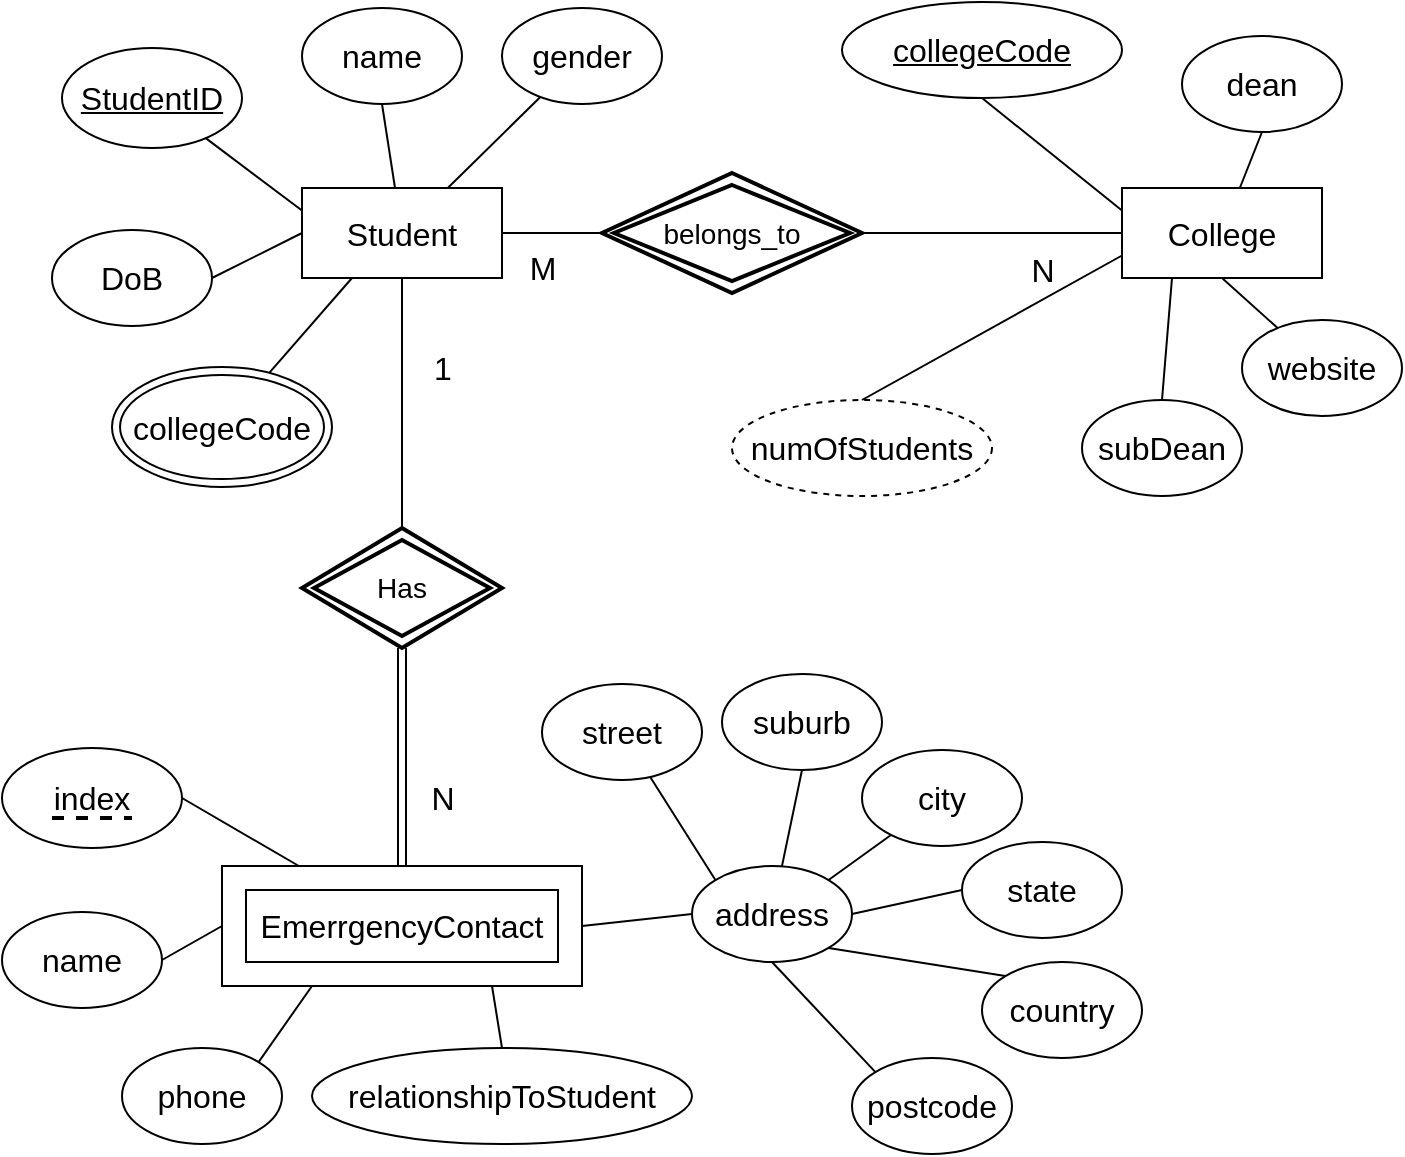 <mxfile version="11.0.1" type="github"><diagram id="aSjYvV64l0s3a1XlUMs0" name="Page-1"><mxGraphModel dx="1422" dy="715" grid="1" gridSize="10" guides="1" tooltips="1" connect="1" arrows="1" fold="1" page="1" pageScale="1" pageWidth="827" pageHeight="1169" math="0" shadow="0"><root><mxCell id="0"/><mxCell id="1" parent="0"/><mxCell id="Ht_IQJ_wpWLU4s3bUgkA-1" value="Student" style="rounded=0;whiteSpace=wrap;html=1;fontSize=16;" vertex="1" parent="1"><mxGeometry x="190" y="160" width="100" height="45" as="geometry"/></mxCell><mxCell id="Ht_IQJ_wpWLU4s3bUgkA-2" value="" style="endArrow=none;html=1;fontSize=16;" edge="1" parent="1" source="Ht_IQJ_wpWLU4s3bUgkA-3" target="Ht_IQJ_wpWLU4s3bUgkA-1"><mxGeometry width="50" height="50" relative="1" as="geometry"><mxPoint x="522" y="400" as="sourcePoint"/><mxPoint x="580" y="390" as="targetPoint"/></mxGeometry></mxCell><mxCell id="Ht_IQJ_wpWLU4s3bUgkA-10" value="1" style="text;html=1;resizable=0;points=[];align=center;verticalAlign=middle;labelBackgroundColor=#ffffff;fontSize=16;" vertex="1" connectable="0" parent="Ht_IQJ_wpWLU4s3bUgkA-2"><mxGeometry x="0.568" y="2" relative="1" as="geometry"><mxPoint x="22" y="18" as="offset"/></mxGeometry></mxCell><mxCell id="Ht_IQJ_wpWLU4s3bUgkA-3" value="Has" style="shape=rhombus;double=1;strokeWidth=2;fontSize=15;perimeter=rhombusPerimeter;whiteSpace=wrap;html=1;align=center;fontSize=14;" vertex="1" parent="1"><mxGeometry x="190" y="330" width="100" height="60" as="geometry"/></mxCell><mxCell id="Ht_IQJ_wpWLU4s3bUgkA-6" value="EmerrgencyContact" style="shape=ext;strokeWidth=1;margin=10;double=1;whiteSpace=wrap;html=1;align=center;fontSize=16;verticalAlign=middle;spacing=0;autosize=0;recursiveResize=1;" vertex="1" parent="1"><mxGeometry x="150" y="499" width="180" height="60" as="geometry"/></mxCell><mxCell id="Ht_IQJ_wpWLU4s3bUgkA-9" value="" style="endArrow=none;html=1;entryX=0.5;entryY=1;entryDx=0;entryDy=0;shape=link;fontSize=16;" edge="1" parent="1" source="Ht_IQJ_wpWLU4s3bUgkA-6" target="Ht_IQJ_wpWLU4s3bUgkA-3"><mxGeometry width="50" height="50" relative="1" as="geometry"><mxPoint x="200" y="525" as="sourcePoint"/><mxPoint x="200" y="400" as="targetPoint"/></mxGeometry></mxCell><mxCell id="Ht_IQJ_wpWLU4s3bUgkA-11" value="N" style="text;html=1;resizable=0;points=[];align=center;verticalAlign=middle;labelBackgroundColor=#ffffff;fontSize=16;" vertex="1" connectable="0" parent="Ht_IQJ_wpWLU4s3bUgkA-9"><mxGeometry x="-0.267" relative="1" as="geometry"><mxPoint x="20" y="6" as="offset"/></mxGeometry></mxCell><mxCell id="Ht_IQJ_wpWLU4s3bUgkA-12" value="StudentID" style="ellipse;whiteSpace=wrap;html=1;strokeWidth=1;fontSize=16;fontStyle=4" vertex="1" parent="1"><mxGeometry x="70" y="90" width="90" height="50" as="geometry"/></mxCell><mxCell id="Ht_IQJ_wpWLU4s3bUgkA-13" value="name" style="ellipse;whiteSpace=wrap;html=1;strokeWidth=1;fontSize=16;fontStyle=0" vertex="1" parent="1"><mxGeometry x="190" y="70" width="80" height="48" as="geometry"/></mxCell><mxCell id="Ht_IQJ_wpWLU4s3bUgkA-14" value="gender" style="ellipse;whiteSpace=wrap;html=1;strokeWidth=1;fontSize=16;fontStyle=0" vertex="1" parent="1"><mxGeometry x="290" y="70" width="80" height="48" as="geometry"/></mxCell><mxCell id="Ht_IQJ_wpWLU4s3bUgkA-15" value="DoB" style="ellipse;whiteSpace=wrap;html=1;strokeWidth=1;fontSize=16;fontStyle=0" vertex="1" parent="1"><mxGeometry x="65" y="181" width="80" height="48" as="geometry"/></mxCell><mxCell id="Ht_IQJ_wpWLU4s3bUgkA-17" value="belongs_to" style="shape=rhombus;double=1;strokeWidth=2;fontSize=16;perimeter=rhombusPerimeter;whiteSpace=wrap;html=1;align=center;fontSize=14;" vertex="1" parent="1"><mxGeometry x="340" y="152.5" width="130" height="60" as="geometry"/></mxCell><mxCell id="Ht_IQJ_wpWLU4s3bUgkA-18" value="College" style="rounded=0;whiteSpace=wrap;html=1;fontSize=16;" vertex="1" parent="1"><mxGeometry x="600" y="160" width="100" height="45" as="geometry"/></mxCell><mxCell id="Ht_IQJ_wpWLU4s3bUgkA-19" value="" style="endArrow=none;html=1;fontSize=16;entryX=1;entryY=0.5;entryDx=0;entryDy=0;exitX=0;exitY=0.5;exitDx=0;exitDy=0;" edge="1" parent="1" source="Ht_IQJ_wpWLU4s3bUgkA-17" target="Ht_IQJ_wpWLU4s3bUgkA-1"><mxGeometry width="50" height="50" relative="1" as="geometry"><mxPoint x="510" y="183" as="sourcePoint"/><mxPoint x="509.5" y="210" as="targetPoint"/></mxGeometry></mxCell><mxCell id="Ht_IQJ_wpWLU4s3bUgkA-20" value="M" style="text;html=1;resizable=0;points=[];align=center;verticalAlign=middle;labelBackgroundColor=#ffffff;fontSize=16;" vertex="1" connectable="0" parent="Ht_IQJ_wpWLU4s3bUgkA-19"><mxGeometry x="0.568" y="2" relative="1" as="geometry"><mxPoint x="9" y="15" as="offset"/></mxGeometry></mxCell><mxCell id="Ht_IQJ_wpWLU4s3bUgkA-21" value="" style="endArrow=none;html=1;fontSize=16;entryX=0;entryY=0.5;entryDx=0;entryDy=0;exitX=1;exitY=0.5;exitDx=0;exitDy=0;" edge="1" parent="1" source="Ht_IQJ_wpWLU4s3bUgkA-17" target="Ht_IQJ_wpWLU4s3bUgkA-18"><mxGeometry width="50" height="50" relative="1" as="geometry"><mxPoint x="470" y="183" as="sourcePoint"/><mxPoint x="220" y="193" as="targetPoint"/></mxGeometry></mxCell><mxCell id="Ht_IQJ_wpWLU4s3bUgkA-22" value="N" style="text;html=1;resizable=0;points=[];align=center;verticalAlign=middle;labelBackgroundColor=#ffffff;fontSize=16;" vertex="1" connectable="0" parent="Ht_IQJ_wpWLU4s3bUgkA-21"><mxGeometry x="0.568" y="2" relative="1" as="geometry"><mxPoint x="-12" y="20" as="offset"/></mxGeometry></mxCell><mxCell id="Ht_IQJ_wpWLU4s3bUgkA-23" value="&lt;u&gt;collegeCode&lt;/u&gt;" style="ellipse;whiteSpace=wrap;html=1;strokeWidth=1;fontSize=16;fontStyle=0" vertex="1" parent="1"><mxGeometry x="460" y="67" width="140" height="48" as="geometry"/></mxCell><mxCell id="Ht_IQJ_wpWLU4s3bUgkA-24" value="dean" style="ellipse;whiteSpace=wrap;html=1;strokeWidth=1;fontSize=16;fontStyle=0" vertex="1" parent="1"><mxGeometry x="630" y="84" width="80" height="48" as="geometry"/></mxCell><mxCell id="Ht_IQJ_wpWLU4s3bUgkA-25" value="subDean" style="ellipse;whiteSpace=wrap;html=1;strokeWidth=1;fontSize=16;fontStyle=0" vertex="1" parent="1"><mxGeometry x="580" y="266" width="80" height="48" as="geometry"/></mxCell><mxCell id="Ht_IQJ_wpWLU4s3bUgkA-26" value="website" style="ellipse;whiteSpace=wrap;html=1;strokeWidth=1;fontSize=16;fontStyle=0" vertex="1" parent="1"><mxGeometry x="660" y="226" width="80" height="48" as="geometry"/></mxCell><mxCell id="Ht_IQJ_wpWLU4s3bUgkA-27" value="" style="endArrow=none;html=1;fontSize=16;exitX=0;exitY=0.25;exitDx=0;exitDy=0;" edge="1" parent="1" source="Ht_IQJ_wpWLU4s3bUgkA-1" target="Ht_IQJ_wpWLU4s3bUgkA-12"><mxGeometry width="50" height="50" relative="1" as="geometry"><mxPoint x="695" y="370" as="sourcePoint"/><mxPoint x="545" y="370" as="targetPoint"/></mxGeometry></mxCell><mxCell id="Ht_IQJ_wpWLU4s3bUgkA-30" value="" style="endArrow=none;html=1;fontSize=16;entryX=0.5;entryY=1;entryDx=0;entryDy=0;" edge="1" parent="1" source="Ht_IQJ_wpWLU4s3bUgkA-1" target="Ht_IQJ_wpWLU4s3bUgkA-13"><mxGeometry width="50" height="50" relative="1" as="geometry"><mxPoint x="200" y="181" as="sourcePoint"/><mxPoint x="151.862" y="145.057" as="targetPoint"/></mxGeometry></mxCell><mxCell id="Ht_IQJ_wpWLU4s3bUgkA-31" value="" style="endArrow=none;html=1;fontSize=16;" edge="1" parent="1" source="Ht_IQJ_wpWLU4s3bUgkA-1" target="Ht_IQJ_wpWLU4s3bUgkA-14"><mxGeometry width="50" height="50" relative="1" as="geometry"><mxPoint x="246.512" y="170" as="sourcePoint"/><mxPoint x="240" y="128" as="targetPoint"/></mxGeometry></mxCell><mxCell id="Ht_IQJ_wpWLU4s3bUgkA-33" value="" style="endArrow=none;html=1;fontSize=16;entryX=1;entryY=0.5;entryDx=0;entryDy=0;exitX=0;exitY=0.5;exitDx=0;exitDy=0;" edge="1" parent="1" source="Ht_IQJ_wpWLU4s3bUgkA-1" target="Ht_IQJ_wpWLU4s3bUgkA-15"><mxGeometry width="50" height="50" relative="1" as="geometry"><mxPoint x="272.842" y="170" as="sourcePoint"/><mxPoint x="319.079" y="124.456" as="targetPoint"/></mxGeometry></mxCell><mxCell id="Ht_IQJ_wpWLU4s3bUgkA-34" value="" style="endArrow=none;html=1;fontSize=16;exitX=0.25;exitY=1;exitDx=0;exitDy=0;" edge="1" parent="1" source="Ht_IQJ_wpWLU4s3bUgkA-1" target="Ht_IQJ_wpWLU4s3bUgkA-39"><mxGeometry width="50" height="50" relative="1" as="geometry"><mxPoint x="480" y="304.5" as="sourcePoint"/><mxPoint x="330" y="250" as="targetPoint"/></mxGeometry></mxCell><mxCell id="Ht_IQJ_wpWLU4s3bUgkA-35" value="" style="endArrow=none;html=1;fontSize=16;entryX=0.5;entryY=1;entryDx=0;entryDy=0;exitX=0;exitY=0.25;exitDx=0;exitDy=0;" edge="1" parent="1" source="Ht_IQJ_wpWLU4s3bUgkA-18" target="Ht_IQJ_wpWLU4s3bUgkA-23"><mxGeometry width="50" height="50" relative="1" as="geometry"><mxPoint x="195" y="215" as="sourcePoint"/><mxPoint x="260" y="254" as="targetPoint"/></mxGeometry></mxCell><mxCell id="Ht_IQJ_wpWLU4s3bUgkA-36" value="" style="endArrow=none;html=1;fontSize=16;entryX=0.5;entryY=1;entryDx=0;entryDy=0;" edge="1" parent="1" source="Ht_IQJ_wpWLU4s3bUgkA-18" target="Ht_IQJ_wpWLU4s3bUgkA-24"><mxGeometry width="50" height="50" relative="1" as="geometry"><mxPoint x="610" y="181" as="sourcePoint"/><mxPoint x="540" y="125" as="targetPoint"/></mxGeometry></mxCell><mxCell id="Ht_IQJ_wpWLU4s3bUgkA-37" value="" style="endArrow=none;html=1;fontSize=16;entryX=0.5;entryY=1;entryDx=0;entryDy=0;" edge="1" parent="1" source="Ht_IQJ_wpWLU4s3bUgkA-26" target="Ht_IQJ_wpWLU4s3bUgkA-18"><mxGeometry width="50" height="50" relative="1" as="geometry"><mxPoint x="668.911" y="170" as="sourcePoint"/><mxPoint x="680" y="142" as="targetPoint"/></mxGeometry></mxCell><mxCell id="Ht_IQJ_wpWLU4s3bUgkA-38" value="" style="endArrow=none;html=1;fontSize=16;entryX=0.25;entryY=1;entryDx=0;entryDy=0;exitX=0.5;exitY=0;exitDx=0;exitDy=0;" edge="1" parent="1" source="Ht_IQJ_wpWLU4s3bUgkA-25" target="Ht_IQJ_wpWLU4s3bUgkA-18"><mxGeometry width="50" height="50" relative="1" as="geometry"><mxPoint x="681.896" y="278.498" as="sourcePoint"/><mxPoint x="660" y="215" as="targetPoint"/></mxGeometry></mxCell><mxCell id="Ht_IQJ_wpWLU4s3bUgkA-39" value="&lt;span style=&quot;font-size: 16px ; white-space: normal&quot;&gt;collegeCode&lt;/span&gt;" style="ellipse;shape=doubleEllipse;whiteSpace=wrap;html=1;strokeWidth=1;fontSize=15;" vertex="1" parent="1"><mxGeometry x="95" y="249.5" width="110" height="60" as="geometry"/></mxCell><mxCell id="Ht_IQJ_wpWLU4s3bUgkA-40" value="numOfStudents" style="ellipse;whiteSpace=wrap;html=1;strokeWidth=1;fontSize=16;fontStyle=0;dashed=1;" vertex="1" parent="1"><mxGeometry x="405" y="266" width="130" height="48" as="geometry"/></mxCell><mxCell id="Ht_IQJ_wpWLU4s3bUgkA-41" value="" style="endArrow=none;html=1;fontSize=16;entryX=0;entryY=0.75;entryDx=0;entryDy=0;exitX=0.5;exitY=0;exitDx=0;exitDy=0;" edge="1" parent="1" source="Ht_IQJ_wpWLU4s3bUgkA-40" target="Ht_IQJ_wpWLU4s3bUgkA-18"><mxGeometry width="50" height="50" relative="1" as="geometry"><mxPoint x="531" y="273" as="sourcePoint"/><mxPoint x="635" y="215" as="targetPoint"/></mxGeometry></mxCell><mxCell id="Ht_IQJ_wpWLU4s3bUgkA-42" value="index" style="ellipse;whiteSpace=wrap;html=1;strokeWidth=1;fontSize=16;fontStyle=0" vertex="1" parent="1"><mxGeometry x="40" y="440" width="90" height="50" as="geometry"/></mxCell><mxCell id="Ht_IQJ_wpWLU4s3bUgkA-43" value="" style="line;strokeWidth=2;html=1;dashed=1;fontSize=15;" vertex="1" parent="1"><mxGeometry x="65" y="470" width="40" height="10" as="geometry"/></mxCell><mxCell id="Ht_IQJ_wpWLU4s3bUgkA-44" value="name" style="ellipse;whiteSpace=wrap;html=1;strokeWidth=1;fontSize=16;fontStyle=0" vertex="1" parent="1"><mxGeometry x="40" y="522" width="80" height="48" as="geometry"/></mxCell><mxCell id="Ht_IQJ_wpWLU4s3bUgkA-45" value="" style="endArrow=none;html=1;fontSize=16;entryX=1;entryY=0.5;entryDx=0;entryDy=0;" edge="1" parent="1" source="Ht_IQJ_wpWLU4s3bUgkA-6" target="Ht_IQJ_wpWLU4s3bUgkA-42"><mxGeometry width="50" height="50" relative="1" as="geometry"><mxPoint x="200" y="181" as="sourcePoint"/><mxPoint x="151.862" y="145.057" as="targetPoint"/></mxGeometry></mxCell><mxCell id="Ht_IQJ_wpWLU4s3bUgkA-46" value="" style="endArrow=none;html=1;fontSize=16;entryX=1;entryY=0.5;entryDx=0;entryDy=0;exitX=0;exitY=0.5;exitDx=0;exitDy=0;" edge="1" parent="1" source="Ht_IQJ_wpWLU4s3bUgkA-6" target="Ht_IQJ_wpWLU4s3bUgkA-44"><mxGeometry width="50" height="50" relative="1" as="geometry"><mxPoint x="206" y="520" as="sourcePoint"/><mxPoint x="140" y="475" as="targetPoint"/></mxGeometry></mxCell><mxCell id="Ht_IQJ_wpWLU4s3bUgkA-47" value="phone" style="ellipse;whiteSpace=wrap;html=1;strokeWidth=1;fontSize=16;fontStyle=0" vertex="1" parent="1"><mxGeometry x="100" y="590" width="80" height="48" as="geometry"/></mxCell><mxCell id="Ht_IQJ_wpWLU4s3bUgkA-48" value="" style="endArrow=none;html=1;fontSize=16;entryX=1;entryY=0;entryDx=0;entryDy=0;exitX=0.25;exitY=1;exitDx=0;exitDy=0;" edge="1" parent="1" source="Ht_IQJ_wpWLU4s3bUgkA-6" target="Ht_IQJ_wpWLU4s3bUgkA-47"><mxGeometry width="50" height="50" relative="1" as="geometry"><mxPoint x="160" y="550" as="sourcePoint"/><mxPoint x="130" y="556" as="targetPoint"/></mxGeometry></mxCell><mxCell id="Ht_IQJ_wpWLU4s3bUgkA-49" value="relationshipToStudent" style="ellipse;whiteSpace=wrap;html=1;strokeWidth=1;fontSize=16;fontStyle=0" vertex="1" parent="1"><mxGeometry x="195" y="590" width="190" height="48" as="geometry"/></mxCell><mxCell id="Ht_IQJ_wpWLU4s3bUgkA-50" value="" style="endArrow=none;html=1;fontSize=16;entryX=0.5;entryY=0;entryDx=0;entryDy=0;exitX=0.75;exitY=1;exitDx=0;exitDy=0;" edge="1" parent="1" source="Ht_IQJ_wpWLU4s3bUgkA-6" target="Ht_IQJ_wpWLU4s3bUgkA-49"><mxGeometry width="50" height="50" relative="1" as="geometry"><mxPoint x="160" y="565" as="sourcePoint"/><mxPoint x="143" y="597" as="targetPoint"/></mxGeometry></mxCell><mxCell id="Ht_IQJ_wpWLU4s3bUgkA-51" value="address" style="ellipse;whiteSpace=wrap;html=1;strokeWidth=1;fontSize=16;fontStyle=0" vertex="1" parent="1"><mxGeometry x="385" y="499" width="80" height="48" as="geometry"/></mxCell><mxCell id="Ht_IQJ_wpWLU4s3bUgkA-52" value="" style="endArrow=none;html=1;fontSize=16;entryX=0;entryY=0.5;entryDx=0;entryDy=0;exitX=1;exitY=0.5;exitDx=0;exitDy=0;" edge="1" parent="1" source="Ht_IQJ_wpWLU4s3bUgkA-6" target="Ht_IQJ_wpWLU4s3bUgkA-51"><mxGeometry width="50" height="50" relative="1" as="geometry"><mxPoint x="330" y="505" as="sourcePoint"/><mxPoint x="178" y="583" as="targetPoint"/></mxGeometry></mxCell><mxCell id="Ht_IQJ_wpWLU4s3bUgkA-53" value="street" style="ellipse;whiteSpace=wrap;html=1;strokeWidth=1;fontSize=16;fontStyle=0" vertex="1" parent="1"><mxGeometry x="310" y="408" width="80" height="48" as="geometry"/></mxCell><mxCell id="Ht_IQJ_wpWLU4s3bUgkA-54" value="suburb" style="ellipse;whiteSpace=wrap;html=1;strokeWidth=1;fontSize=16;fontStyle=0" vertex="1" parent="1"><mxGeometry x="400" y="403" width="80" height="48" as="geometry"/></mxCell><mxCell id="Ht_IQJ_wpWLU4s3bUgkA-55" value="city" style="ellipse;whiteSpace=wrap;html=1;strokeWidth=1;fontSize=16;fontStyle=0" vertex="1" parent="1"><mxGeometry x="470" y="441" width="80" height="48" as="geometry"/></mxCell><mxCell id="Ht_IQJ_wpWLU4s3bUgkA-56" value="country" style="ellipse;whiteSpace=wrap;html=1;strokeWidth=1;fontSize=16;fontStyle=0" vertex="1" parent="1"><mxGeometry x="530" y="547" width="80" height="48" as="geometry"/></mxCell><mxCell id="Ht_IQJ_wpWLU4s3bUgkA-57" value="state" style="ellipse;whiteSpace=wrap;html=1;strokeWidth=1;fontSize=16;fontStyle=0" vertex="1" parent="1"><mxGeometry x="520" y="487" width="80" height="48" as="geometry"/></mxCell><mxCell id="Ht_IQJ_wpWLU4s3bUgkA-59" value="postcode" style="ellipse;whiteSpace=wrap;html=1;strokeWidth=1;fontSize=16;fontStyle=0" vertex="1" parent="1"><mxGeometry x="465" y="595" width="80" height="48" as="geometry"/></mxCell><mxCell id="Ht_IQJ_wpWLU4s3bUgkA-60" value="" style="endArrow=none;html=1;fontSize=16;exitX=0;exitY=0;exitDx=0;exitDy=0;" edge="1" parent="1" source="Ht_IQJ_wpWLU4s3bUgkA-51" target="Ht_IQJ_wpWLU4s3bUgkA-53"><mxGeometry width="50" height="50" relative="1" as="geometry"><mxPoint x="340" y="539" as="sourcePoint"/><mxPoint x="395" y="533" as="targetPoint"/></mxGeometry></mxCell><mxCell id="Ht_IQJ_wpWLU4s3bUgkA-61" value="" style="endArrow=none;html=1;fontSize=16;entryX=0.5;entryY=1;entryDx=0;entryDy=0;" edge="1" parent="1" source="Ht_IQJ_wpWLU4s3bUgkA-51" target="Ht_IQJ_wpWLU4s3bUgkA-54"><mxGeometry width="50" height="50" relative="1" as="geometry"><mxPoint x="407" y="516" as="sourcePoint"/><mxPoint x="374.244" y="464.427" as="targetPoint"/></mxGeometry></mxCell><mxCell id="Ht_IQJ_wpWLU4s3bUgkA-62" value="" style="endArrow=none;html=1;fontSize=16;exitX=1;exitY=0;exitDx=0;exitDy=0;" edge="1" parent="1" source="Ht_IQJ_wpWLU4s3bUgkA-51" target="Ht_IQJ_wpWLU4s3bUgkA-55"><mxGeometry width="50" height="50" relative="1" as="geometry"><mxPoint x="439.961" y="509.185" as="sourcePoint"/><mxPoint x="450" y="461" as="targetPoint"/></mxGeometry></mxCell><mxCell id="Ht_IQJ_wpWLU4s3bUgkA-63" value="" style="endArrow=none;html=1;fontSize=16;exitX=1;exitY=0.5;exitDx=0;exitDy=0;entryX=0;entryY=0.5;entryDx=0;entryDy=0;" edge="1" parent="1" source="Ht_IQJ_wpWLU4s3bUgkA-51" target="Ht_IQJ_wpWLU4s3bUgkA-57"><mxGeometry width="50" height="50" relative="1" as="geometry"><mxPoint x="463" y="516" as="sourcePoint"/><mxPoint x="494.378" y="493.43" as="targetPoint"/></mxGeometry></mxCell><mxCell id="Ht_IQJ_wpWLU4s3bUgkA-64" value="" style="endArrow=none;html=1;fontSize=16;exitX=1;exitY=1;exitDx=0;exitDy=0;entryX=0;entryY=0;entryDx=0;entryDy=0;" edge="1" parent="1" source="Ht_IQJ_wpWLU4s3bUgkA-51" target="Ht_IQJ_wpWLU4s3bUgkA-56"><mxGeometry width="50" height="50" relative="1" as="geometry"><mxPoint x="475" y="533" as="sourcePoint"/><mxPoint x="530" y="521" as="targetPoint"/></mxGeometry></mxCell><mxCell id="Ht_IQJ_wpWLU4s3bUgkA-65" value="" style="endArrow=none;html=1;fontSize=16;exitX=0.5;exitY=1;exitDx=0;exitDy=0;entryX=0;entryY=0;entryDx=0;entryDy=0;" edge="1" parent="1" source="Ht_IQJ_wpWLU4s3bUgkA-51" target="Ht_IQJ_wpWLU4s3bUgkA-59"><mxGeometry width="50" height="50" relative="1" as="geometry"><mxPoint x="463" y="550" as="sourcePoint"/><mxPoint x="552" y="564" as="targetPoint"/></mxGeometry></mxCell></root></mxGraphModel></diagram></mxfile>